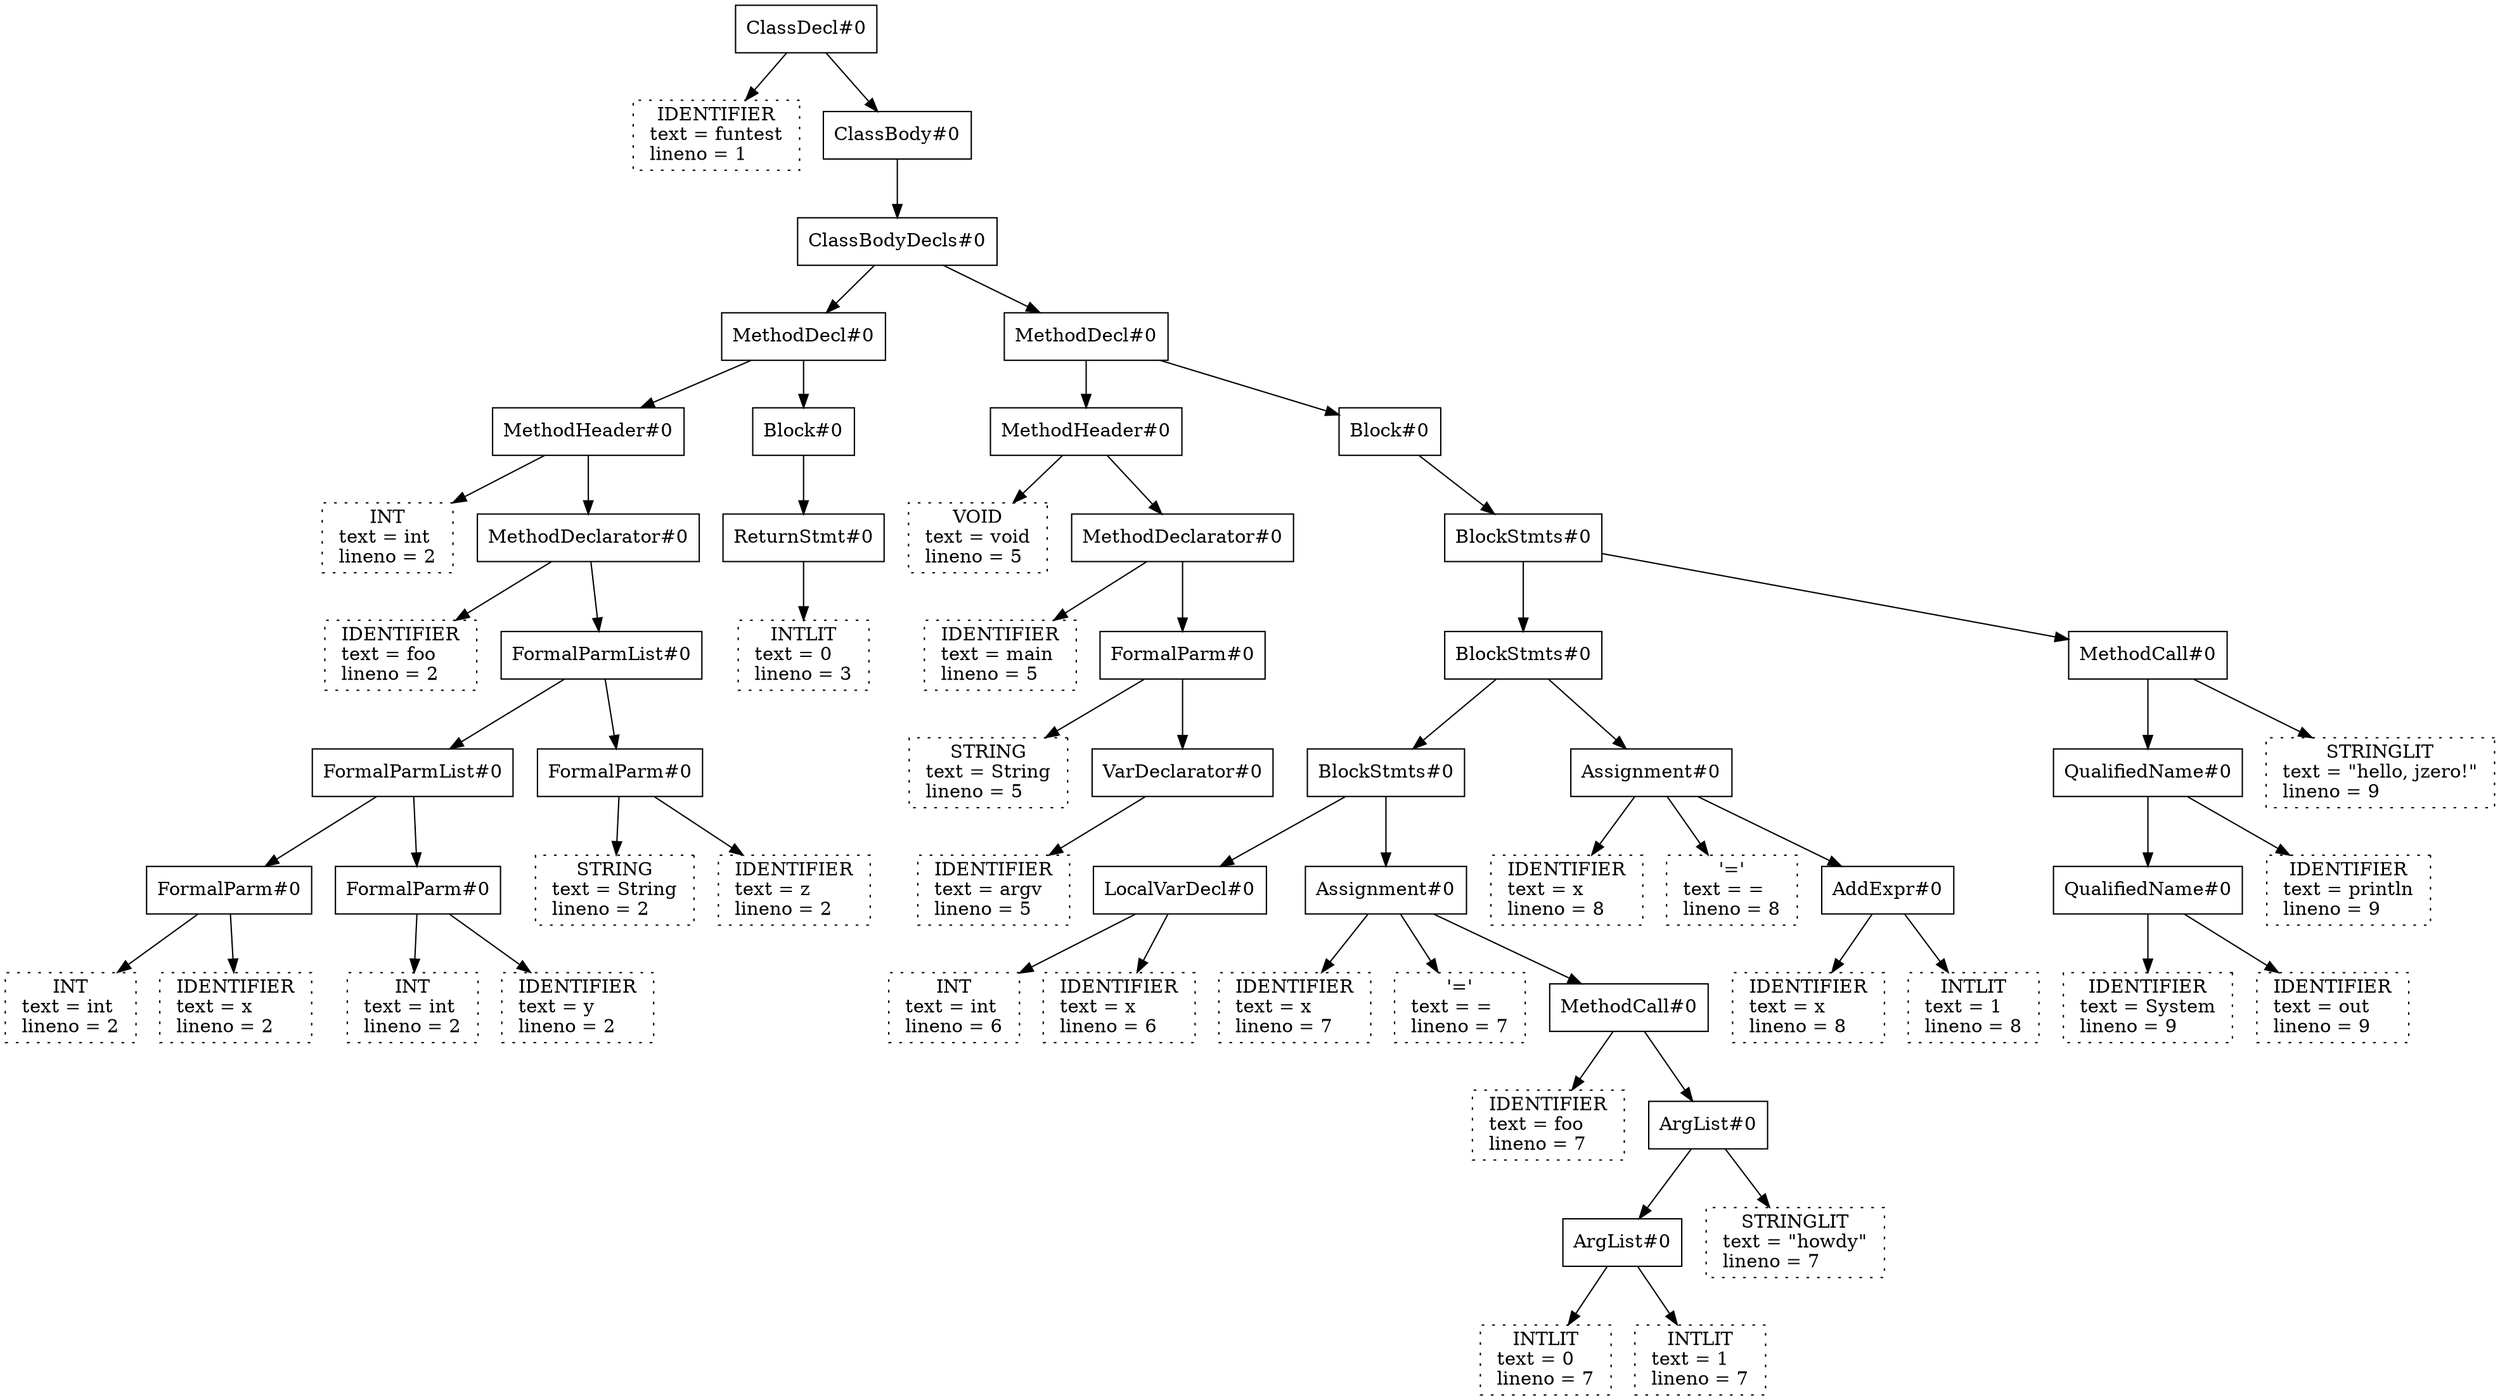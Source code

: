 digraph {
N162 [shape=box label="ClassDecl#0"];
N162 -> N6;
N6 [shape=box label="funtest:267struct token* leaf 5"];
N6 [shape=box style=dotted label=" IDENTIFIER \n text = funtest \l lineno = 1 \l"];
N162 -> N161;
N161 [shape=box label="ClassBody#0"];
N161 -> N158;
N158 [shape=box label="ClassBodyDecls#0"];
N158 -> N56;
N56 [shape=box label="MethodDecl#0"];
N56 -> N43;
N43 [shape=box label="MethodHeader#0"];
N43 -> N14;
N14 [shape=box label="int:263struct token* leaf 13"];
N14 [shape=box style=dotted label=" INT \n text = int \l lineno = 2 \l"];
N43 -> N42;
N42 [shape=box label="MethodDeclarator#0"];
N42 -> N16;
N16 [shape=box label="foo:267struct token* leaf 15"];
N16 [shape=box style=dotted label=" IDENTIFIER \n text = foo \l lineno = 2 \l"];
N42 -> N41;
N41 [shape=box label="FormalParmList#0"];
N41 -> N33;
N33 [shape=box label="FormalParmList#0"];
N33 -> N25;
N25 [shape=box label="FormalParm#0"];
N25 -> N20;
N20 [shape=box label="int:263struct token* leaf 19"];
N20 [shape=box style=dotted label=" INT \n text = int \l lineno = 2 \l"];
N25 -> N22;
N22 [shape=box label="x:267struct token* leaf 21"];
N22 [shape=box style=dotted label=" IDENTIFIER \n text = x \l lineno = 2 \l"];
N33 -> N32;
N32 [shape=box label="FormalParm#0"];
N32 -> N27;
N27 [shape=box label="int:263struct token* leaf 26"];
N27 [shape=box style=dotted label=" INT \n text = int \l lineno = 2 \l"];
N32 -> N29;
N29 [shape=box label="y:267struct token* leaf 28"];
N29 [shape=box style=dotted label=" IDENTIFIER \n text = y \l lineno = 2 \l"];
N41 -> N40;
N40 [shape=box label="FormalParm#0"];
N40 -> N35;
N35 [shape=box label="String:270struct token* leaf 34"];
N35 [shape=box style=dotted label=" STRING \n text = String \l lineno = 2 \l"];
N40 -> N37;
N37 [shape=box label="z:267struct token* leaf 36"];
N37 [shape=box style=dotted label=" IDENTIFIER \n text = z \l lineno = 2 \l"];
N56 -> N55;
N55 [shape=box label="Block#0"];
N55 -> N52;
N52 [shape=box label="ReturnStmt#0"];
N52 -> N49;
N49 [shape=box label="0:272struct token* leaf 48"];
N49 [shape=box style=dotted label=" INTLIT \n text = 0 \l lineno = 3 \l"];
N158 -> N157;
N157 [shape=box label="MethodDecl#0"];
N157 -> N80;
N80 [shape=box label="MethodHeader#0"];
N80 -> N62;
N62 [shape=box label="void:265struct token* leaf 61"];
N62 [shape=box style=dotted label=" VOID \n text = void \l lineno = 5 \l"];
N80 -> N79;
N79 [shape=box label="MethodDeclarator#0"];
N79 -> N64;
N64 [shape=box label="main:267struct token* leaf 63"];
N64 [shape=box style=dotted label=" IDENTIFIER \n text = main \l lineno = 5 \l"];
N79 -> N78;
N78 [shape=box label="FormalParm#0"];
N78 -> N68;
N68 [shape=box label="String:270struct token* leaf 67"];
N68 [shape=box style=dotted label=" STRING \n text = String \l lineno = 5 \l"];
N78 -> N75;
N75 [shape=box label="VarDeclarator#0"];
N75 -> N70;
N70 [shape=box label="argv:267struct token* leaf 69"];
N70 [shape=box style=dotted label=" IDENTIFIER \n text = argv \l lineno = 5 \l"];
N157 -> N156;
N156 [shape=box label="Block#0"];
N156 -> N153;
N153 [shape=box label="BlockStmts#0"];
N153 -> N131;
N131 [shape=box label="BlockStmts#0"];
N131 -> N116;
N116 [shape=box label="BlockStmts#0"];
N116 -> N89;
N89 [shape=box label="LocalVarDecl#0"];
N89 -> N84;
N84 [shape=box label="int:263struct token* leaf 83"];
N84 [shape=box style=dotted label=" INT \n text = int \l lineno = 6 \l"];
N89 -> N86;
N86 [shape=box label="x:267struct token* leaf 85"];
N86 [shape=box style=dotted label=" IDENTIFIER \n text = x \l lineno = 6 \l"];
N116 -> N115;
N115 [shape=box label="Assignment#0"];
N115 -> N91;
N91 [shape=box label="x:267struct token* leaf 90"];
N91 [shape=box style=dotted label=" IDENTIFIER \n text = x \l lineno = 7 \l"];
N115 -> N93;
N93 [shape=box label="=:61struct token* leaf 92"];
N93 [shape=box style=dotted label=" '=' \n text = = \l lineno = 7 \l"];
N115 -> N112;
N112 [shape=box label="MethodCall#0"];
N112 -> N95;
N95 [shape=box label="foo:267struct token* leaf 94"];
N95 [shape=box style=dotted label=" IDENTIFIER \n text = foo \l lineno = 7 \l"];
N112 -> N111;
N111 [shape=box label="ArgList#0"];
N111 -> N106;
N106 [shape=box label="ArgList#0"];
N106 -> N99;
N99 [shape=box label="0:272struct token* leaf 98"];
N99 [shape=box style=dotted label=" INTLIT \n text = 0 \l lineno = 7 \l"];
N106 -> N103;
N103 [shape=box label="1:272struct token* leaf 102"];
N103 [shape=box style=dotted label=" INTLIT \n text = 1 \l lineno = 7 \l"];
N111 -> N108;
N108 [shape=box label="\"howdy\":274struct token* leaf 107"];
N108 [shape=box style=dotted label=" STRINGLIT \n text = \"howdy\" \l lineno = 7 \l"];
N131 -> N130;
N130 [shape=box label="Assignment#0"];
N130 -> N118;
N118 [shape=box label="x:267struct token* leaf 117"];
N118 [shape=box style=dotted label=" IDENTIFIER \n text = x \l lineno = 8 \l"];
N130 -> N120;
N120 [shape=box label="=:61struct token* leaf 119"];
N120 [shape=box style=dotted label=" '=' \n text = = \l lineno = 8 \l"];
N130 -> N129;
N129 [shape=box label="AddExpr#0"];
N129 -> N122;
N122 [shape=box label="x:267struct token* leaf 121"];
N122 [shape=box style=dotted label=" IDENTIFIER \n text = x \l lineno = 8 \l"];
N129 -> N126;
N126 [shape=box label="1:272struct token* leaf 125"];
N126 [shape=box style=dotted label=" INTLIT \n text = 1 \l lineno = 8 \l"];
N153 -> N150;
N150 [shape=box label="MethodCall#0"];
N150 -> N143;
N143 [shape=box label="QualifiedName#0"];
N143 -> N138;
N138 [shape=box label="QualifiedName#0"];
N138 -> N133;
N133 [shape=box label="System:267struct token* leaf 132"];
N133 [shape=box style=dotted label=" IDENTIFIER \n text = System \l lineno = 9 \l"];
N138 -> N137;
N137 [shape=box label="out:267struct token* leaf 136"];
N137 [shape=box style=dotted label=" IDENTIFIER \n text = out \l lineno = 9 \l"];
N143 -> N142;
N142 [shape=box label="println:267struct token* leaf 141"];
N142 [shape=box style=dotted label=" IDENTIFIER \n text = println \l lineno = 9 \l"];
N150 -> N147;
N147 [shape=box label="\"hello, jzero!\":274struct token* leaf 146"];
N147 [shape=box style=dotted label=" STRINGLIT \n text = \"hello, jzero!\" \l lineno = 9 \l"];
}
